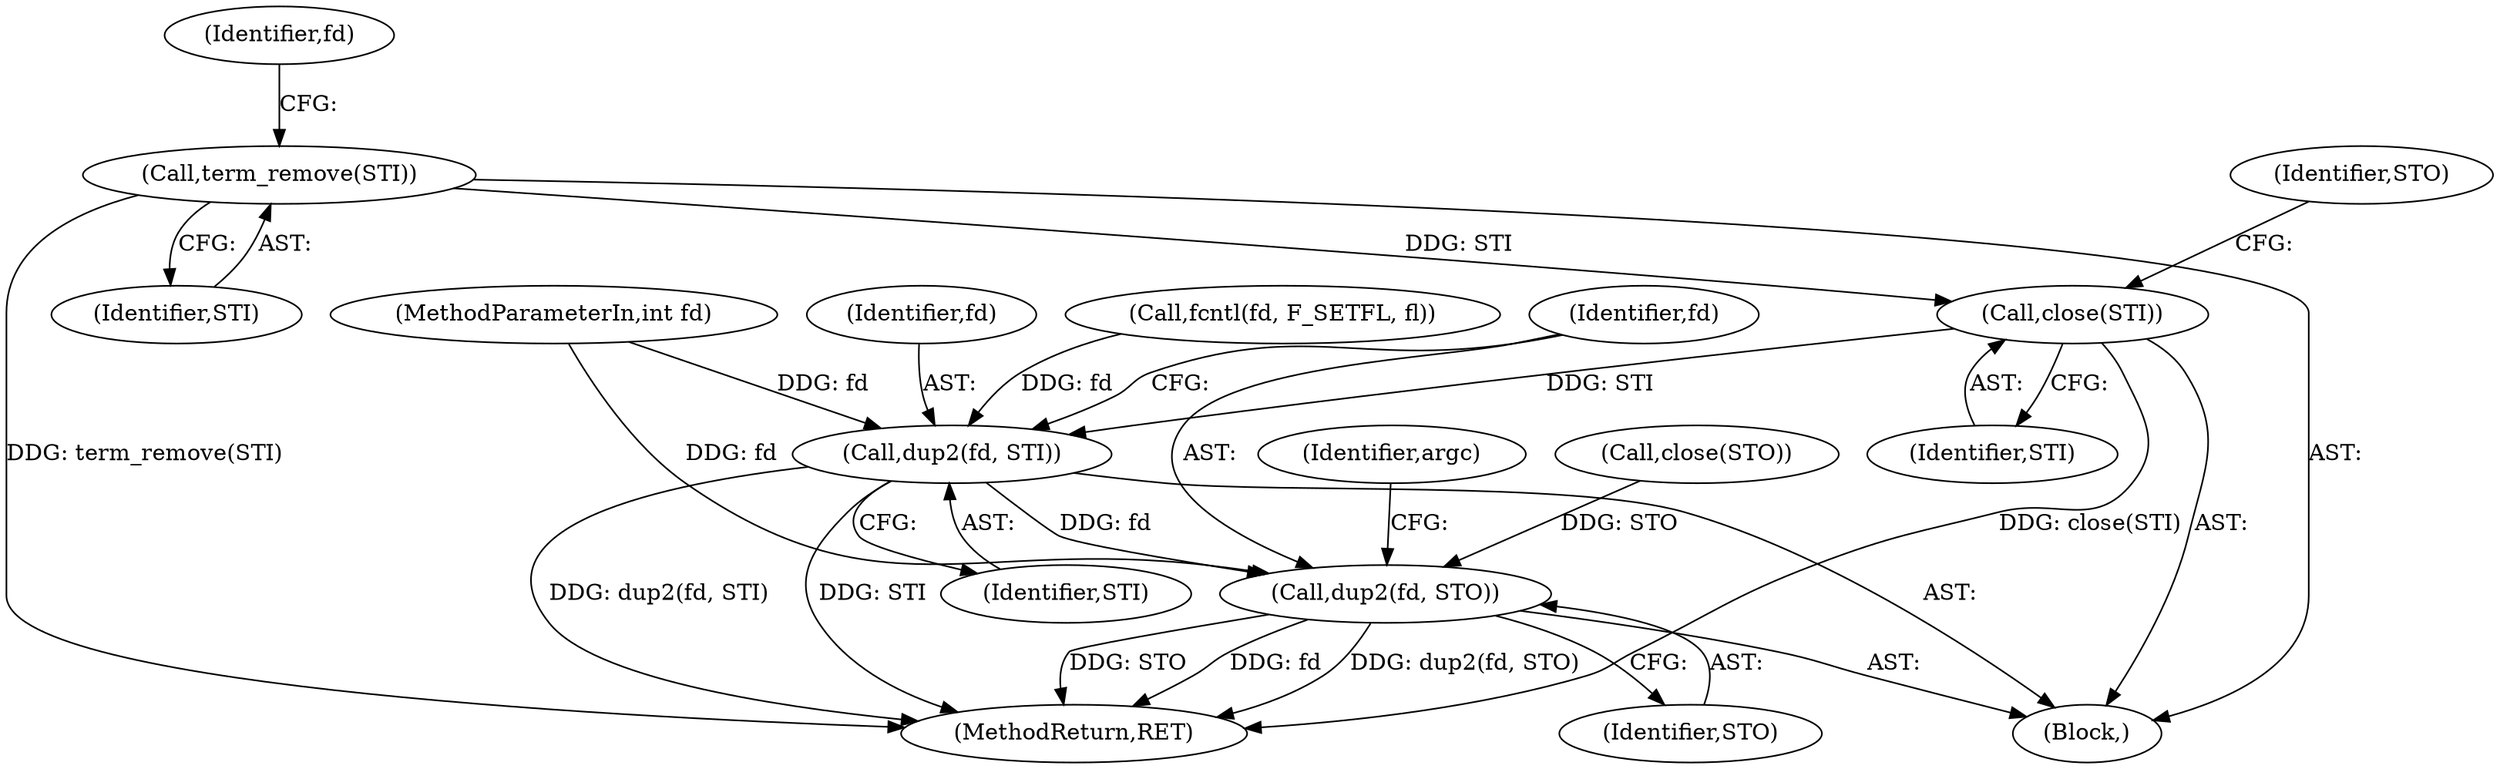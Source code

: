 digraph "0_picocom_1ebc60b20fbe9a02436d5cbbf8951714e749ddb1_0@API" {
"1000240" [label="(Call,close(STI))"];
"1000224" [label="(Call,term_remove(STI))"];
"1000244" [label="(Call,dup2(fd, STI))"];
"1000247" [label="(Call,dup2(fd, STO))"];
"1000242" [label="(Call,close(STO))"];
"1000245" [label="(Identifier,fd)"];
"1000247" [label="(Call,dup2(fd, STO))"];
"1000243" [label="(Identifier,STO)"];
"1000244" [label="(Call,dup2(fd, STI))"];
"1000246" [label="(Identifier,STI)"];
"1000236" [label="(Call,fcntl(fd, F_SETFL, fl))"];
"1000249" [label="(Identifier,STO)"];
"1000240" [label="(Call,close(STI))"];
"1000241" [label="(Identifier,STI)"];
"1000327" [label="(MethodReturn,RET)"];
"1000225" [label="(Identifier,STI)"];
"1000248" [label="(Identifier,fd)"];
"1000219" [label="(Block,)"];
"1000224" [label="(Call,term_remove(STI))"];
"1000251" [label="(Identifier,argc)"];
"1000227" [label="(Identifier,fd)"];
"1000114" [label="(MethodParameterIn,int fd)"];
"1000240" -> "1000219"  [label="AST: "];
"1000240" -> "1000241"  [label="CFG: "];
"1000241" -> "1000240"  [label="AST: "];
"1000243" -> "1000240"  [label="CFG: "];
"1000240" -> "1000327"  [label="DDG: close(STI)"];
"1000224" -> "1000240"  [label="DDG: STI"];
"1000240" -> "1000244"  [label="DDG: STI"];
"1000224" -> "1000219"  [label="AST: "];
"1000224" -> "1000225"  [label="CFG: "];
"1000225" -> "1000224"  [label="AST: "];
"1000227" -> "1000224"  [label="CFG: "];
"1000224" -> "1000327"  [label="DDG: term_remove(STI)"];
"1000244" -> "1000219"  [label="AST: "];
"1000244" -> "1000246"  [label="CFG: "];
"1000245" -> "1000244"  [label="AST: "];
"1000246" -> "1000244"  [label="AST: "];
"1000248" -> "1000244"  [label="CFG: "];
"1000244" -> "1000327"  [label="DDG: dup2(fd, STI)"];
"1000244" -> "1000327"  [label="DDG: STI"];
"1000236" -> "1000244"  [label="DDG: fd"];
"1000114" -> "1000244"  [label="DDG: fd"];
"1000244" -> "1000247"  [label="DDG: fd"];
"1000247" -> "1000219"  [label="AST: "];
"1000247" -> "1000249"  [label="CFG: "];
"1000248" -> "1000247"  [label="AST: "];
"1000249" -> "1000247"  [label="AST: "];
"1000251" -> "1000247"  [label="CFG: "];
"1000247" -> "1000327"  [label="DDG: fd"];
"1000247" -> "1000327"  [label="DDG: dup2(fd, STO)"];
"1000247" -> "1000327"  [label="DDG: STO"];
"1000114" -> "1000247"  [label="DDG: fd"];
"1000242" -> "1000247"  [label="DDG: STO"];
}
